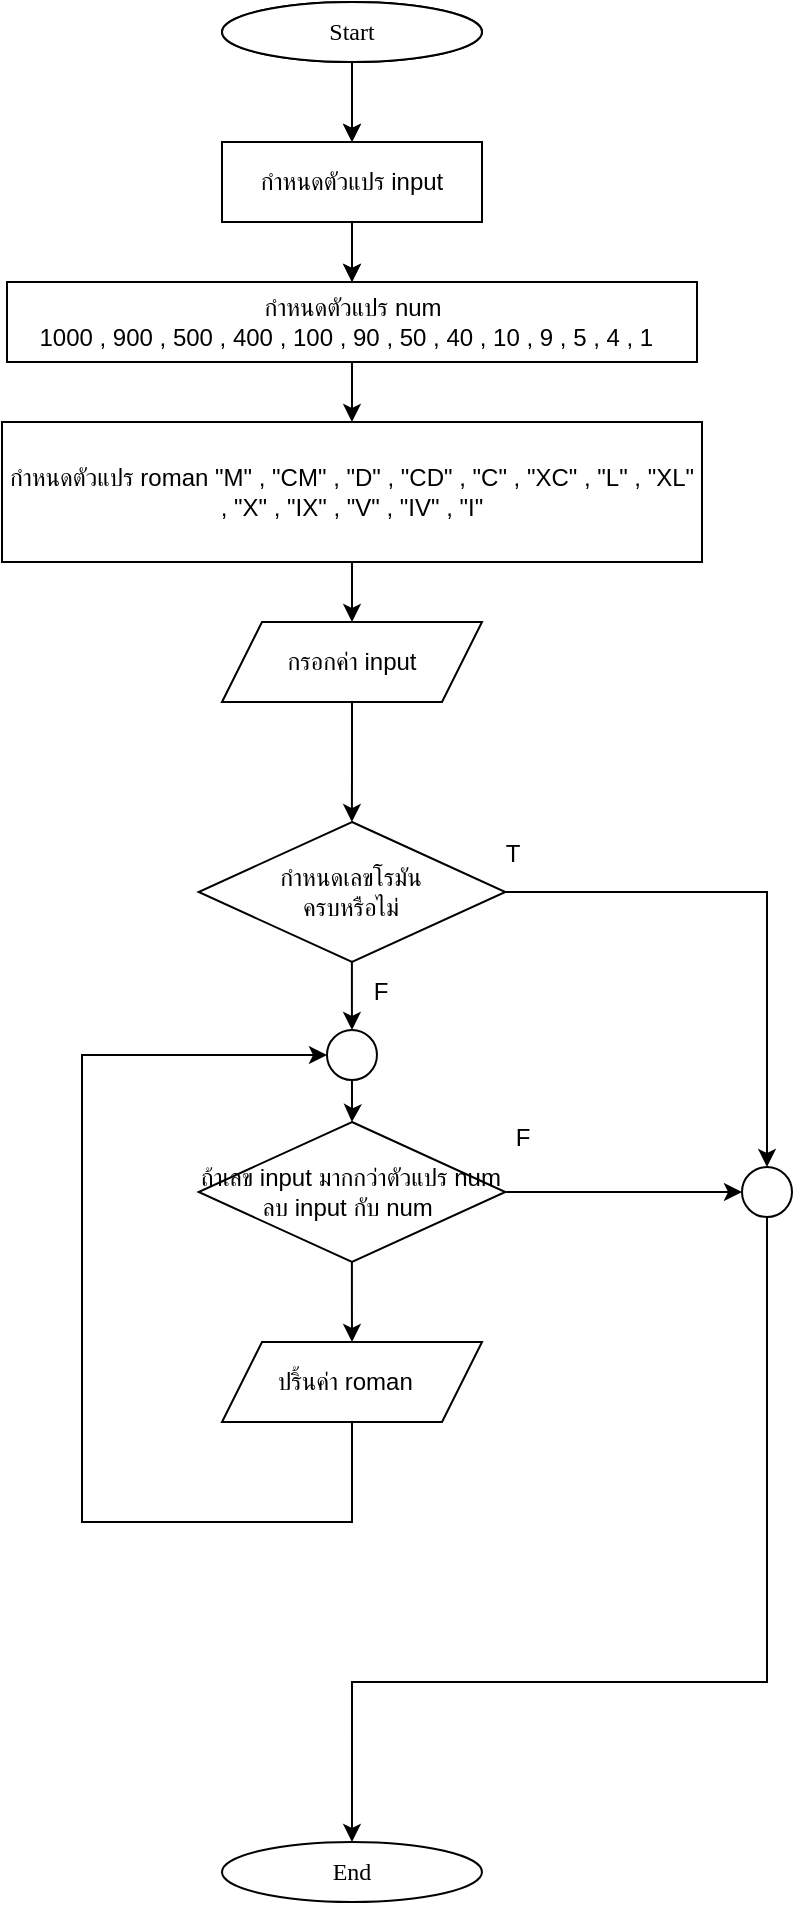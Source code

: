 <mxfile version="24.9.1">
  <diagram name="Page-1" id="ODRpRkfFOrF1jWLFc1VL">
    <mxGraphModel dx="2934" dy="2230" grid="1" gridSize="10" guides="1" tooltips="1" connect="1" arrows="1" fold="1" page="1" pageScale="1" pageWidth="850" pageHeight="1100" math="0" shadow="0">
      <root>
        <mxCell id="0" />
        <mxCell id="1" parent="0" />
        <mxCell id="2ShAjCmtuq8SF56eXPsB-1" value="" style="edgeStyle=orthogonalEdgeStyle;rounded=0;orthogonalLoop=1;jettySize=auto;html=1;" edge="1" parent="1" source="2ShAjCmtuq8SF56eXPsB-2" target="2ShAjCmtuq8SF56eXPsB-4">
          <mxGeometry relative="1" as="geometry" />
        </mxCell>
        <mxCell id="2ShAjCmtuq8SF56eXPsB-2" value="&lt;font data-font-src=&quot;https://fonts.googleapis.com/css?family=Sarabun&quot; face=&quot;Sarabun&quot;&gt;Start&lt;/font&gt;" style="ellipse;whiteSpace=wrap;html=1;" vertex="1" parent="1">
          <mxGeometry x="-590.0" y="-1060" width="130" height="30" as="geometry" />
        </mxCell>
        <mxCell id="2ShAjCmtuq8SF56eXPsB-3" value="" style="edgeStyle=orthogonalEdgeStyle;rounded=0;orthogonalLoop=1;jettySize=auto;html=1;" edge="1" parent="1" source="2ShAjCmtuq8SF56eXPsB-4" target="2ShAjCmtuq8SF56eXPsB-5">
          <mxGeometry relative="1" as="geometry" />
        </mxCell>
        <mxCell id="2ShAjCmtuq8SF56eXPsB-4" value="กำหนดตัวแปร input" style="rounded=0;whiteSpace=wrap;html=1;" vertex="1" parent="1">
          <mxGeometry x="-590.0" y="-990" width="130" height="40" as="geometry" />
        </mxCell>
        <mxCell id="2ShAjCmtuq8SF56eXPsB-5" value="กรอกค่า input" style="shape=parallelogram;perimeter=parallelogramPerimeter;whiteSpace=wrap;html=1;fixedSize=1;" vertex="1" parent="1">
          <mxGeometry x="-590.0" y="-920" width="130" height="40" as="geometry" />
        </mxCell>
        <mxCell id="2ShAjCmtuq8SF56eXPsB-6" style="edgeStyle=orthogonalEdgeStyle;rounded=0;orthogonalLoop=1;jettySize=auto;html=1;entryX=0.5;entryY=0;entryDx=0;entryDy=0;" edge="1" parent="1" source="2ShAjCmtuq8SF56eXPsB-7" target="2ShAjCmtuq8SF56eXPsB-9">
          <mxGeometry relative="1" as="geometry" />
        </mxCell>
        <mxCell id="2ShAjCmtuq8SF56eXPsB-7" value="&lt;font data-font-src=&quot;https://fonts.googleapis.com/css?family=Sarabun&quot; face=&quot;Sarabun&quot;&gt;Start&lt;/font&gt;" style="ellipse;whiteSpace=wrap;html=1;" vertex="1" parent="1">
          <mxGeometry x="-590" y="-1060" width="130" height="30" as="geometry" />
        </mxCell>
        <mxCell id="2ShAjCmtuq8SF56eXPsB-8" value="" style="edgeStyle=orthogonalEdgeStyle;rounded=0;orthogonalLoop=1;jettySize=auto;html=1;" edge="1" parent="1" source="2ShAjCmtuq8SF56eXPsB-9" target="2ShAjCmtuq8SF56eXPsB-13">
          <mxGeometry relative="1" as="geometry" />
        </mxCell>
        <mxCell id="2ShAjCmtuq8SF56eXPsB-9" value="กำหนดตัวแปร input" style="rounded=0;whiteSpace=wrap;html=1;" vertex="1" parent="1">
          <mxGeometry x="-590.0" y="-990" width="130" height="40" as="geometry" />
        </mxCell>
        <mxCell id="2ShAjCmtuq8SF56eXPsB-12" value="" style="edgeStyle=orthogonalEdgeStyle;rounded=0;orthogonalLoop=1;jettySize=auto;html=1;" edge="1" parent="1" source="2ShAjCmtuq8SF56eXPsB-13">
          <mxGeometry relative="1" as="geometry">
            <mxPoint x="-525.043" y="-850" as="targetPoint" />
          </mxGeometry>
        </mxCell>
        <mxCell id="2ShAjCmtuq8SF56eXPsB-13" value="กำหนดตัวแปร&amp;nbsp;num&lt;div&gt;1000 , 900 , 500 , 400 , 100 , 90 , 50 , 40 , 10 , 9 , 5 , 4 , 1&amp;nbsp;&amp;nbsp;&lt;/div&gt;" style="rounded=0;whiteSpace=wrap;html=1;" vertex="1" parent="1">
          <mxGeometry x="-697.5" y="-920" width="345" height="40" as="geometry" />
        </mxCell>
        <mxCell id="2ShAjCmtuq8SF56eXPsB-14" value="กรอกค่า input" style="shape=parallelogram;perimeter=parallelogramPerimeter;whiteSpace=wrap;html=1;fixedSize=1;" vertex="1" parent="1">
          <mxGeometry x="-590.0" y="-850" width="130" height="40" as="geometry" />
        </mxCell>
        <mxCell id="2ShAjCmtuq8SF56eXPsB-18" value="" style="edgeStyle=orthogonalEdgeStyle;rounded=0;orthogonalLoop=1;jettySize=auto;html=1;" edge="1" parent="1" source="2ShAjCmtuq8SF56eXPsB-16" target="2ShAjCmtuq8SF56eXPsB-17">
          <mxGeometry relative="1" as="geometry" />
        </mxCell>
        <mxCell id="2ShAjCmtuq8SF56eXPsB-16" value="&lt;div&gt;กำหนดตัวแปร&amp;nbsp;roman&amp;nbsp;&lt;span style=&quot;background-color: initial;&quot;&gt;&quot;M&quot; , &quot;CM&quot; , &quot;D&quot; , &quot;CD&quot; , &quot;C&quot; , &quot;XC&quot; , &quot;L&quot; , &quot;XL&quot; , &quot;X&quot; , &quot;IX&quot; , &quot;V&quot; , &quot;IV&quot; , &quot;I&quot;&lt;/span&gt;&lt;/div&gt;" style="rounded=0;whiteSpace=wrap;html=1;" vertex="1" parent="1">
          <mxGeometry x="-700" y="-850" width="350" height="70" as="geometry" />
        </mxCell>
        <mxCell id="2ShAjCmtuq8SF56eXPsB-21" value="" style="edgeStyle=orthogonalEdgeStyle;rounded=0;orthogonalLoop=1;jettySize=auto;html=1;" edge="1" parent="1" source="2ShAjCmtuq8SF56eXPsB-17" target="2ShAjCmtuq8SF56eXPsB-19">
          <mxGeometry relative="1" as="geometry" />
        </mxCell>
        <mxCell id="2ShAjCmtuq8SF56eXPsB-17" value="กรอกค่า input" style="shape=parallelogram;perimeter=parallelogramPerimeter;whiteSpace=wrap;html=1;fixedSize=1;" vertex="1" parent="1">
          <mxGeometry x="-590.0" y="-750" width="130" height="40" as="geometry" />
        </mxCell>
        <mxCell id="2ShAjCmtuq8SF56eXPsB-25" value="" style="edgeStyle=orthogonalEdgeStyle;rounded=0;orthogonalLoop=1;jettySize=auto;html=1;" edge="1" parent="1" source="2ShAjCmtuq8SF56eXPsB-19" target="2ShAjCmtuq8SF56eXPsB-24">
          <mxGeometry relative="1" as="geometry" />
        </mxCell>
        <mxCell id="2ShAjCmtuq8SF56eXPsB-35" style="edgeStyle=orthogonalEdgeStyle;rounded=0;orthogonalLoop=1;jettySize=auto;html=1;entryX=0.5;entryY=0;entryDx=0;entryDy=0;" edge="1" parent="1" source="2ShAjCmtuq8SF56eXPsB-19" target="2ShAjCmtuq8SF56eXPsB-33">
          <mxGeometry relative="1" as="geometry" />
        </mxCell>
        <mxCell id="2ShAjCmtuq8SF56eXPsB-19" value="กำหนดเลขโรมัน&lt;div&gt;ครบหรือไม่&lt;/div&gt;" style="rhombus;whiteSpace=wrap;html=1;" vertex="1" parent="1">
          <mxGeometry x="-601.66" y="-650" width="153.33" height="70" as="geometry" />
        </mxCell>
        <mxCell id="2ShAjCmtuq8SF56eXPsB-28" value="" style="edgeStyle=orthogonalEdgeStyle;rounded=0;orthogonalLoop=1;jettySize=auto;html=1;" edge="1" parent="1" source="2ShAjCmtuq8SF56eXPsB-20" target="2ShAjCmtuq8SF56eXPsB-27">
          <mxGeometry relative="1" as="geometry" />
        </mxCell>
        <mxCell id="2ShAjCmtuq8SF56eXPsB-34" value="" style="edgeStyle=orthogonalEdgeStyle;rounded=0;orthogonalLoop=1;jettySize=auto;html=1;" edge="1" parent="1" source="2ShAjCmtuq8SF56eXPsB-20" target="2ShAjCmtuq8SF56eXPsB-33">
          <mxGeometry relative="1" as="geometry" />
        </mxCell>
        <mxCell id="2ShAjCmtuq8SF56eXPsB-20" value="ถ้าเลข input มากกว่าตัวแปร num ลบ input กับ num&amp;nbsp;" style="rhombus;whiteSpace=wrap;html=1;" vertex="1" parent="1">
          <mxGeometry x="-601.67" y="-500" width="153.33" height="70" as="geometry" />
        </mxCell>
        <mxCell id="2ShAjCmtuq8SF56eXPsB-23" value="F" style="text;html=1;align=center;verticalAlign=middle;resizable=0;points=[];autosize=1;strokeColor=none;fillColor=none;" vertex="1" parent="1">
          <mxGeometry x="-526" y="-580" width="30" height="30" as="geometry" />
        </mxCell>
        <mxCell id="2ShAjCmtuq8SF56eXPsB-26" value="" style="edgeStyle=orthogonalEdgeStyle;rounded=0;orthogonalLoop=1;jettySize=auto;html=1;" edge="1" parent="1" source="2ShAjCmtuq8SF56eXPsB-24" target="2ShAjCmtuq8SF56eXPsB-20">
          <mxGeometry relative="1" as="geometry" />
        </mxCell>
        <mxCell id="2ShAjCmtuq8SF56eXPsB-24" value="" style="ellipse;whiteSpace=wrap;html=1;aspect=fixed;" vertex="1" parent="1">
          <mxGeometry x="-537.51" y="-546" width="25" height="25" as="geometry" />
        </mxCell>
        <mxCell id="2ShAjCmtuq8SF56eXPsB-29" style="edgeStyle=orthogonalEdgeStyle;rounded=0;orthogonalLoop=1;jettySize=auto;html=1;entryX=0;entryY=0.5;entryDx=0;entryDy=0;" edge="1" parent="1" source="2ShAjCmtuq8SF56eXPsB-27" target="2ShAjCmtuq8SF56eXPsB-24">
          <mxGeometry relative="1" as="geometry">
            <Array as="points">
              <mxPoint x="-525" y="-300" />
              <mxPoint x="-660" y="-300" />
              <mxPoint x="-660" y="-533" />
            </Array>
          </mxGeometry>
        </mxCell>
        <mxCell id="2ShAjCmtuq8SF56eXPsB-27" value="ปริ้นค่า roman&amp;nbsp;&amp;nbsp;" style="shape=parallelogram;perimeter=parallelogramPerimeter;whiteSpace=wrap;html=1;fixedSize=1;" vertex="1" parent="1">
          <mxGeometry x="-589.99" y="-390" width="130" height="40" as="geometry" />
        </mxCell>
        <mxCell id="2ShAjCmtuq8SF56eXPsB-30" value="T" style="text;html=1;align=center;verticalAlign=middle;resizable=0;points=[];autosize=1;strokeColor=none;fillColor=none;" vertex="1" parent="1">
          <mxGeometry x="-460.01" y="-649" width="30" height="30" as="geometry" />
        </mxCell>
        <mxCell id="2ShAjCmtuq8SF56eXPsB-31" value="&lt;font data-font-src=&quot;https://fonts.googleapis.com/css?family=Sarabun&quot; face=&quot;Sarabun&quot;&gt;End&lt;/font&gt;" style="ellipse;whiteSpace=wrap;html=1;" vertex="1" parent="1">
          <mxGeometry x="-590.01" y="-140" width="130" height="30" as="geometry" />
        </mxCell>
        <mxCell id="2ShAjCmtuq8SF56eXPsB-36" style="edgeStyle=orthogonalEdgeStyle;rounded=0;orthogonalLoop=1;jettySize=auto;html=1;entryX=0.5;entryY=0;entryDx=0;entryDy=0;" edge="1" parent="1" source="2ShAjCmtuq8SF56eXPsB-33" target="2ShAjCmtuq8SF56eXPsB-31">
          <mxGeometry relative="1" as="geometry">
            <Array as="points">
              <mxPoint x="-317" y="-220" />
              <mxPoint x="-525" y="-220" />
            </Array>
          </mxGeometry>
        </mxCell>
        <mxCell id="2ShAjCmtuq8SF56eXPsB-33" value="" style="ellipse;whiteSpace=wrap;html=1;aspect=fixed;" vertex="1" parent="1">
          <mxGeometry x="-330" y="-477.5" width="25" height="25" as="geometry" />
        </mxCell>
        <mxCell id="2ShAjCmtuq8SF56eXPsB-38" value="F" style="text;html=1;align=center;verticalAlign=middle;resizable=0;points=[];autosize=1;strokeColor=none;fillColor=none;" vertex="1" parent="1">
          <mxGeometry x="-455" y="-507.5" width="30" height="30" as="geometry" />
        </mxCell>
      </root>
    </mxGraphModel>
  </diagram>
</mxfile>

